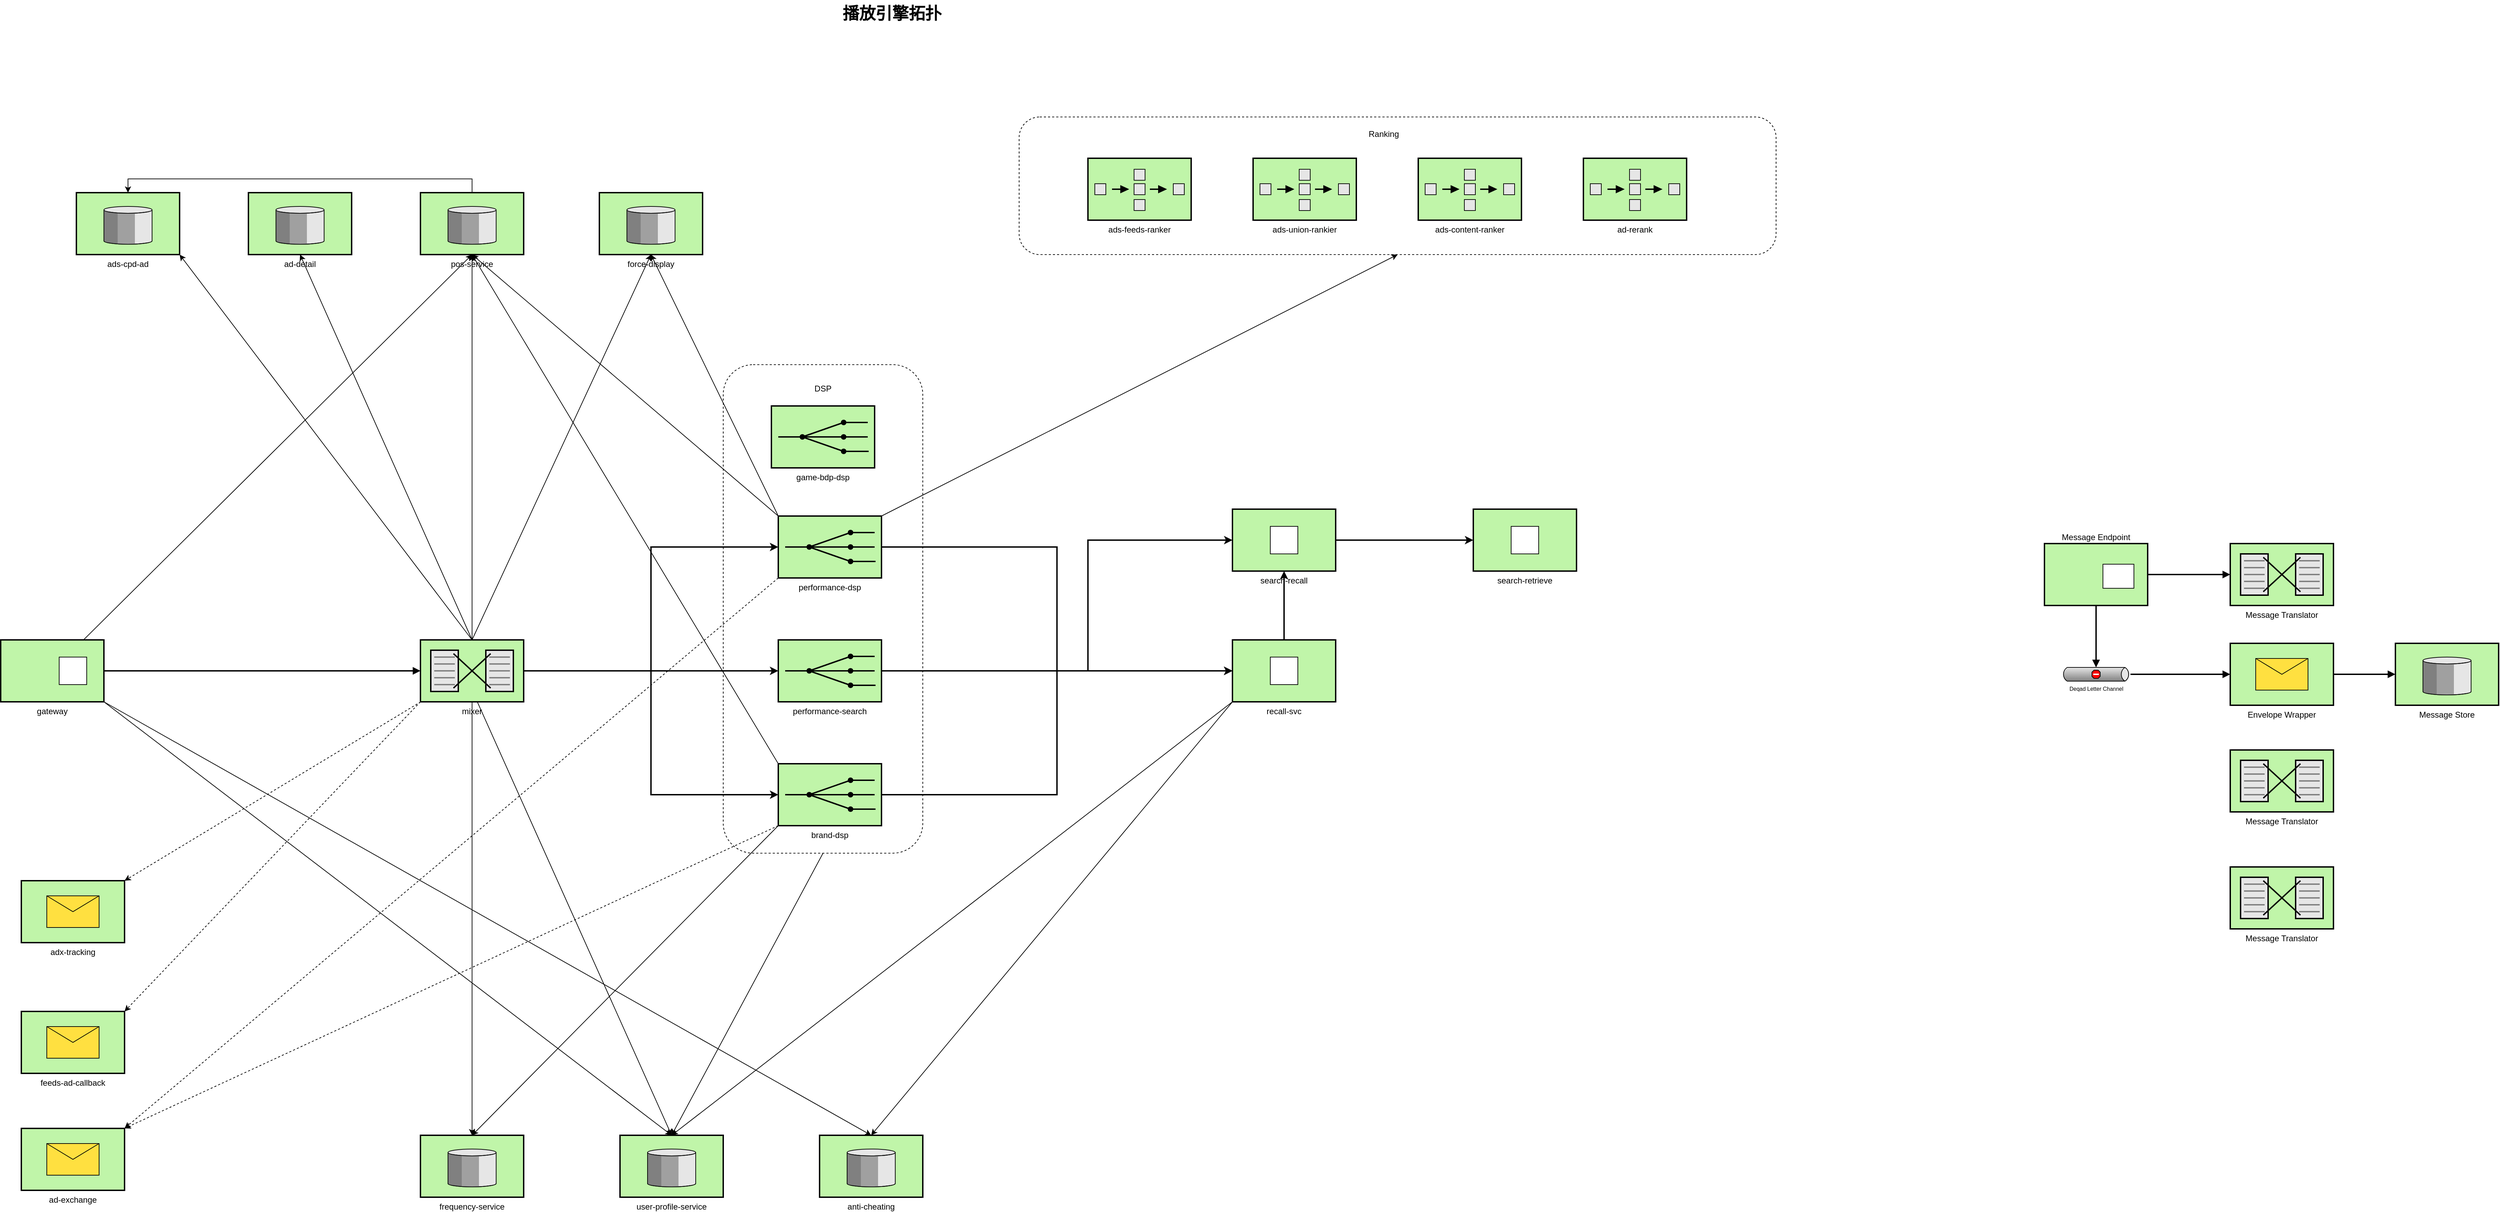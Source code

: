 <mxfile version="16.6.4" type="github">
  <diagram name="Page-1" id="74b105a0-9070-1c63-61bc-23e55f88626e">
    <mxGraphModel dx="3784.5" dy="2328" grid="1" gridSize="10" guides="1" tooltips="1" connect="1" arrows="1" fold="1" page="1" pageScale="1.5" pageWidth="1169" pageHeight="826" background="none" math="0" shadow="0">
      <root>
        <mxCell id="0" style=";html=1;" />
        <mxCell id="1" style=";html=1;" parent="0" />
        <mxCell id="nKiQdfvnDVwP9G7KeXw7-32" style="edgeStyle=none;rounded=0;orthogonalLoop=1;jettySize=auto;html=1;entryX=0.5;entryY=0;entryDx=0;entryDy=0;entryPerimeter=0;strokeWidth=1;exitX=0.5;exitY=1;exitDx=0;exitDy=0;" parent="1" source="nKiQdfvnDVwP9G7KeXw7-30" target="nKiQdfvnDVwP9G7KeXw7-7" edge="1">
          <mxGeometry relative="1" as="geometry" />
        </mxCell>
        <mxCell id="rPr93Jltq8B4I5T2pHwm-5" style="edgeStyle=orthogonalEdgeStyle;rounded=0;orthogonalLoop=1;jettySize=auto;html=1;entryX=0;entryY=0.5;entryDx=0;entryDy=0;exitX=1;exitY=0.5;exitDx=0;exitDy=0;exitPerimeter=0;strokeWidth=2;" edge="1" parent="1" source="nKiQdfvnDVwP9G7KeXw7-15" target="rPr93Jltq8B4I5T2pHwm-1">
          <mxGeometry relative="1" as="geometry">
            <Array as="points">
              <mxPoint x="1170" y="635" />
              <mxPoint x="1170" y="445" />
            </Array>
          </mxGeometry>
        </mxCell>
        <mxCell id="nKiQdfvnDVwP9G7KeXw7-30" value="" style="rounded=1;whiteSpace=wrap;html=1;fillColor=none;dashed=1;" parent="1" vertex="1">
          <mxGeometry x="640" y="190" width="290" height="710" as="geometry" />
        </mxCell>
        <mxCell id="nKiQdfvnDVwP9G7KeXw7-2" style="edgeStyle=orthogonalEdgeStyle;rounded=0;orthogonalLoop=1;jettySize=auto;html=1;entryX=0;entryY=0.5;entryDx=0;entryDy=0;entryPerimeter=0;strokeWidth=2;" parent="1" source="10b056a9c633e61c-1" target="10b056a9c633e61c-2" edge="1">
          <mxGeometry relative="1" as="geometry" />
        </mxCell>
        <mxCell id="nKiQdfvnDVwP9G7KeXw7-3" style="edgeStyle=orthogonalEdgeStyle;rounded=0;orthogonalLoop=1;jettySize=auto;html=1;entryX=0;entryY=0.5;entryDx=0;entryDy=0;entryPerimeter=0;strokeWidth=2;" parent="1" source="10b056a9c633e61c-1" target="nKiQdfvnDVwP9G7KeXw7-1" edge="1">
          <mxGeometry relative="1" as="geometry" />
        </mxCell>
        <mxCell id="nKiQdfvnDVwP9G7KeXw7-12" style="edgeStyle=orthogonalEdgeStyle;rounded=0;orthogonalLoop=1;jettySize=auto;html=1;strokeWidth=1;" parent="1" source="10b056a9c633e61c-1" target="nKiQdfvnDVwP9G7KeXw7-8" edge="1">
          <mxGeometry relative="1" as="geometry" />
        </mxCell>
        <mxCell id="nKiQdfvnDVwP9G7KeXw7-16" style="edgeStyle=orthogonalEdgeStyle;rounded=0;orthogonalLoop=1;jettySize=auto;html=1;entryX=0;entryY=0.5;entryDx=0;entryDy=0;entryPerimeter=0;strokeWidth=2;" parent="1" source="10b056a9c633e61c-1" target="nKiQdfvnDVwP9G7KeXw7-15" edge="1">
          <mxGeometry relative="1" as="geometry" />
        </mxCell>
        <mxCell id="nKiQdfvnDVwP9G7KeXw7-19" style="edgeStyle=none;rounded=0;orthogonalLoop=1;jettySize=auto;html=1;entryX=0.5;entryY=1;entryDx=0;entryDy=0;entryPerimeter=0;strokeWidth=1;exitX=0.5;exitY=0;exitDx=0;exitDy=0;exitPerimeter=0;" parent="1" source="10b056a9c633e61c-1" target="nKiQdfvnDVwP9G7KeXw7-17" edge="1">
          <mxGeometry relative="1" as="geometry" />
        </mxCell>
        <mxCell id="nKiQdfvnDVwP9G7KeXw7-21" style="edgeStyle=none;rounded=0;orthogonalLoop=1;jettySize=auto;html=1;entryX=0.5;entryY=0;entryDx=0;entryDy=0;entryPerimeter=0;strokeWidth=1;exitX=0.5;exitY=1;exitDx=0;exitDy=0;exitPerimeter=0;" parent="1" source="10b056a9c633e61c-1" target="nKiQdfvnDVwP9G7KeXw7-6" edge="1">
          <mxGeometry relative="1" as="geometry" />
        </mxCell>
        <mxCell id="nKiQdfvnDVwP9G7KeXw7-33" style="edgeStyle=none;rounded=0;orthogonalLoop=1;jettySize=auto;html=1;entryX=0.5;entryY=0;entryDx=0;entryDy=0;entryPerimeter=0;strokeWidth=1;exitX=0.552;exitY=1.005;exitDx=0;exitDy=0;exitPerimeter=0;" parent="1" source="10b056a9c633e61c-1" target="nKiQdfvnDVwP9G7KeXw7-7" edge="1">
          <mxGeometry relative="1" as="geometry" />
        </mxCell>
        <mxCell id="nKiQdfvnDVwP9G7KeXw7-36" style="edgeStyle=none;rounded=0;orthogonalLoop=1;jettySize=auto;html=1;entryX=0.5;entryY=1;entryDx=0;entryDy=0;entryPerimeter=0;strokeWidth=1;exitX=0.5;exitY=0;exitDx=0;exitDy=0;exitPerimeter=0;" parent="1" source="10b056a9c633e61c-1" target="nKiQdfvnDVwP9G7KeXw7-5" edge="1">
          <mxGeometry relative="1" as="geometry" />
        </mxCell>
        <mxCell id="rPr93Jltq8B4I5T2pHwm-10" style="rounded=0;orthogonalLoop=1;jettySize=auto;html=1;entryX=1;entryY=1;entryDx=0;entryDy=0;entryPerimeter=0;strokeWidth=1;exitX=0.5;exitY=0;exitDx=0;exitDy=0;exitPerimeter=0;" edge="1" parent="1" source="10b056a9c633e61c-1" target="rPr93Jltq8B4I5T2pHwm-8">
          <mxGeometry relative="1" as="geometry" />
        </mxCell>
        <mxCell id="rPr93Jltq8B4I5T2pHwm-22" style="edgeStyle=none;rounded=0;orthogonalLoop=1;jettySize=auto;html=1;entryX=1;entryY=0;entryDx=0;entryDy=0;entryPerimeter=0;strokeWidth=1;exitX=0;exitY=1;exitDx=0;exitDy=0;exitPerimeter=0;dashed=1;" edge="1" parent="1" source="10b056a9c633e61c-1" target="rPr93Jltq8B4I5T2pHwm-21">
          <mxGeometry relative="1" as="geometry" />
        </mxCell>
        <mxCell id="rPr93Jltq8B4I5T2pHwm-24" style="edgeStyle=none;rounded=0;orthogonalLoop=1;jettySize=auto;html=1;entryX=1;entryY=0;entryDx=0;entryDy=0;entryPerimeter=0;strokeWidth=1;dashed=1;" edge="1" parent="1" source="10b056a9c633e61c-1" target="rPr93Jltq8B4I5T2pHwm-23">
          <mxGeometry relative="1" as="geometry" />
        </mxCell>
        <mxCell id="10b056a9c633e61c-1" value="mixer" style="strokeWidth=2;dashed=0;align=center;fontSize=12;shape=mxgraph.eip.message_translator;fillColor=#c0f5a9;verticalLabelPosition=bottom;verticalAlign=top;" parent="1" vertex="1">
          <mxGeometry x="200" y="590" width="150" height="90" as="geometry" />
        </mxCell>
        <mxCell id="nKiQdfvnDVwP9G7KeXw7-13" style="rounded=0;orthogonalLoop=1;jettySize=auto;html=1;entryX=0.5;entryY=1;entryDx=0;entryDy=0;entryPerimeter=0;strokeWidth=1;exitX=0;exitY=0;exitDx=0;exitDy=0;exitPerimeter=0;" parent="1" source="10b056a9c633e61c-2" target="nKiQdfvnDVwP9G7KeXw7-8" edge="1">
          <mxGeometry relative="1" as="geometry" />
        </mxCell>
        <mxCell id="nKiQdfvnDVwP9G7KeXw7-18" style="rounded=0;orthogonalLoop=1;jettySize=auto;html=1;strokeWidth=1;exitX=0;exitY=0;exitDx=0;exitDy=0;exitPerimeter=0;entryX=0.5;entryY=1;entryDx=0;entryDy=0;entryPerimeter=0;" parent="1" source="10b056a9c633e61c-2" target="nKiQdfvnDVwP9G7KeXw7-17" edge="1">
          <mxGeometry relative="1" as="geometry" />
        </mxCell>
        <mxCell id="nKiQdfvnDVwP9G7KeXw7-27" style="edgeStyle=orthogonalEdgeStyle;rounded=0;orthogonalLoop=1;jettySize=auto;html=1;entryX=0;entryY=0.5;entryDx=0;entryDy=0;strokeWidth=2;" parent="1" source="10b056a9c633e61c-2" target="10b056a9c633e61c-8" edge="1">
          <mxGeometry relative="1" as="geometry" />
        </mxCell>
        <mxCell id="rPr93Jltq8B4I5T2pHwm-15" style="edgeStyle=none;rounded=0;orthogonalLoop=1;jettySize=auto;html=1;strokeWidth=1;exitX=0;exitY=1;exitDx=0;exitDy=0;exitPerimeter=0;entryX=1;entryY=0;entryDx=0;entryDy=0;entryPerimeter=0;dashed=1;" edge="1" parent="1" source="10b056a9c633e61c-2" target="rPr93Jltq8B4I5T2pHwm-14">
          <mxGeometry relative="1" as="geometry" />
        </mxCell>
        <mxCell id="rPr93Jltq8B4I5T2pHwm-19" style="edgeStyle=none;rounded=0;orthogonalLoop=1;jettySize=auto;html=1;entryX=0.5;entryY=1;entryDx=0;entryDy=0;strokeWidth=1;exitX=1;exitY=0;exitDx=0;exitDy=0;exitPerimeter=0;" edge="1" parent="1" source="10b056a9c633e61c-2" target="rPr93Jltq8B4I5T2pHwm-17">
          <mxGeometry relative="1" as="geometry" />
        </mxCell>
        <mxCell id="10b056a9c633e61c-2" value="performance-dsp" style="strokeWidth=2;dashed=0;align=center;fontSize=12;fillColor=#c0f5a9;verticalLabelPosition=bottom;verticalAlign=top;shape=mxgraph.eip.recipient_list;" parent="1" vertex="1">
          <mxGeometry x="720" y="410" width="150" height="90" as="geometry" />
        </mxCell>
        <mxCell id="10b056a9c633e61c-17" style="edgeStyle=orthogonalEdgeStyle;rounded=0;html=1;endArrow=block;endFill=1;jettySize=auto;orthogonalLoop=1;strokeWidth=2;startArrow=none;startFill=0;" parent="1" source="10b056a9c633e61c-4" target="10b056a9c633e61c-1" edge="1">
          <mxGeometry relative="1" as="geometry" />
        </mxCell>
        <mxCell id="nKiQdfvnDVwP9G7KeXw7-10" style="rounded=0;orthogonalLoop=1;jettySize=auto;html=1;entryX=0.5;entryY=1;entryDx=0;entryDy=0;entryPerimeter=0;strokeWidth=1;" parent="1" source="10b056a9c633e61c-4" target="nKiQdfvnDVwP9G7KeXw7-8" edge="1">
          <mxGeometry relative="1" as="geometry" />
        </mxCell>
        <mxCell id="nKiQdfvnDVwP9G7KeXw7-24" style="edgeStyle=none;rounded=0;orthogonalLoop=1;jettySize=auto;html=1;entryX=0.5;entryY=0;entryDx=0;entryDy=0;entryPerimeter=0;strokeWidth=1;exitX=1;exitY=1;exitDx=0;exitDy=0;" parent="1" source="10b056a9c633e61c-4" target="nKiQdfvnDVwP9G7KeXw7-22" edge="1">
          <mxGeometry relative="1" as="geometry" />
        </mxCell>
        <mxCell id="nKiQdfvnDVwP9G7KeXw7-34" style="edgeStyle=none;rounded=0;orthogonalLoop=1;jettySize=auto;html=1;entryX=0.5;entryY=0;entryDx=0;entryDy=0;entryPerimeter=0;strokeWidth=1;exitX=1;exitY=1;exitDx=0;exitDy=0;" parent="1" source="10b056a9c633e61c-4" target="nKiQdfvnDVwP9G7KeXw7-7" edge="1">
          <mxGeometry relative="1" as="geometry" />
        </mxCell>
        <mxCell id="10b056a9c633e61c-4" value="gateway" style="strokeWidth=2;dashed=0;align=center;fontSize=12;shape=rect;verticalLabelPosition=bottom;verticalAlign=top;fillColor=#c0f5a9" parent="1" vertex="1">
          <mxGeometry x="-410" y="590" width="150" height="90" as="geometry" />
        </mxCell>
        <mxCell id="10b056a9c633e61c-5" value="" style="strokeWidth=1;dashed=0;align=center;fontSize=8;shape=rect;fillColor=#ffffff;strokeColor=#000000;" parent="10b056a9c633e61c-4" vertex="1">
          <mxGeometry x="85" y="25" width="40" height="40" as="geometry" />
        </mxCell>
        <mxCell id="10b056a9c633e61c-22" style="edgeStyle=orthogonalEdgeStyle;rounded=0;html=1;endArrow=block;endFill=1;jettySize=auto;orthogonalLoop=1;strokeWidth=2;startArrow=none;startFill=0;" parent="1" source="10b056a9c633e61c-6" target="10b056a9c633e61c-10" edge="1">
          <mxGeometry relative="1" as="geometry" />
        </mxCell>
        <mxCell id="10b056a9c633e61c-25" style="edgeStyle=orthogonalEdgeStyle;rounded=0;html=1;endArrow=block;endFill=1;jettySize=auto;orthogonalLoop=1;strokeWidth=2;startArrow=none;startFill=0;" parent="1" source="10b056a9c633e61c-6" target="10b056a9c633e61c-12" edge="1">
          <mxGeometry relative="1" as="geometry" />
        </mxCell>
        <mxCell id="10b056a9c633e61c-6" value="Message Endpoint" style="strokeWidth=2;dashed=0;align=center;fontSize=12;shape=rect;verticalLabelPosition=top;verticalAlign=bottom;fillColor=#c0f5a9;labelPosition=center;" parent="1" vertex="1">
          <mxGeometry x="2560" y="450" width="150" height="90" as="geometry" />
        </mxCell>
        <mxCell id="10b056a9c633e61c-7" value="" style="strokeWidth=1;dashed=0;align=center;fontSize=8;shape=rect;fillColor=#ffffff;strokeColor=#000000;" parent="10b056a9c633e61c-6" vertex="1">
          <mxGeometry x="85" y="30" width="45" height="35" as="geometry" />
        </mxCell>
        <mxCell id="nKiQdfvnDVwP9G7KeXw7-23" style="edgeStyle=none;rounded=0;orthogonalLoop=1;jettySize=auto;html=1;entryX=0.5;entryY=0;entryDx=0;entryDy=0;entryPerimeter=0;strokeWidth=1;exitX=0;exitY=1;exitDx=0;exitDy=0;" parent="1" source="10b056a9c633e61c-8" target="nKiQdfvnDVwP9G7KeXw7-22" edge="1">
          <mxGeometry relative="1" as="geometry" />
        </mxCell>
        <mxCell id="nKiQdfvnDVwP9G7KeXw7-35" style="edgeStyle=none;rounded=0;orthogonalLoop=1;jettySize=auto;html=1;entryX=0.5;entryY=0;entryDx=0;entryDy=0;entryPerimeter=0;strokeWidth=1;exitX=0;exitY=1;exitDx=0;exitDy=0;" parent="1" source="10b056a9c633e61c-8" target="nKiQdfvnDVwP9G7KeXw7-7" edge="1">
          <mxGeometry relative="1" as="geometry" />
        </mxCell>
        <mxCell id="rPr93Jltq8B4I5T2pHwm-6" style="edgeStyle=orthogonalEdgeStyle;rounded=0;orthogonalLoop=1;jettySize=auto;html=1;entryX=0.5;entryY=1;entryDx=0;entryDy=0;strokeWidth=2;" edge="1" parent="1" source="10b056a9c633e61c-8" target="rPr93Jltq8B4I5T2pHwm-1">
          <mxGeometry relative="1" as="geometry" />
        </mxCell>
        <mxCell id="10b056a9c633e61c-8" value="recall-svc" style="strokeWidth=2;dashed=0;align=center;fontSize=12;shape=rect;verticalLabelPosition=bottom;verticalAlign=top;fillColor=#c0f5a9" parent="1" vertex="1">
          <mxGeometry x="1380" y="590" width="150" height="90" as="geometry" />
        </mxCell>
        <mxCell id="10b056a9c633e61c-9" value="" style="strokeWidth=1;dashed=0;align=center;fontSize=8;shape=rect" parent="10b056a9c633e61c-8" vertex="1">
          <mxGeometry x="55" y="25" width="40" height="40" as="geometry" />
        </mxCell>
        <mxCell id="10b056a9c633e61c-10" value="Message Translator" style="strokeWidth=2;dashed=0;align=center;fontSize=12;shape=mxgraph.eip.message_translator;fillColor=#c0f5a9;verticalLabelPosition=bottom;verticalAlign=top;" parent="1" vertex="1">
          <mxGeometry x="2830" y="450" width="150" height="90" as="geometry" />
        </mxCell>
        <mxCell id="10b056a9c633e61c-11" value="Message Translator" style="strokeWidth=2;dashed=0;align=center;fontSize=12;shape=mxgraph.eip.message_translator;fillColor=#c0f5a9;verticalLabelPosition=bottom;verticalAlign=top;" parent="1" vertex="1">
          <mxGeometry x="2830" y="750" width="150" height="90" as="geometry" />
        </mxCell>
        <mxCell id="10b056a9c633e61c-26" style="edgeStyle=orthogonalEdgeStyle;rounded=0;html=1;endArrow=block;endFill=1;jettySize=auto;orthogonalLoop=1;strokeWidth=2;startArrow=none;startFill=0;" parent="1" source="10b056a9c633e61c-12" target="10b056a9c633e61c-13" edge="1">
          <mxGeometry relative="1" as="geometry" />
        </mxCell>
        <mxCell id="10b056a9c633e61c-12" value="Deqad Letter Channel" style="strokeWidth=1;dashed=0;align=center;html=1;fontSize=8;shape=mxgraph.eip.deadLetterChannel;verticalLabelPosition=bottom;labelBackgroundColor=#ffffff;verticalAlign=top;" parent="1" vertex="1">
          <mxGeometry x="2585" y="630" width="100" height="20" as="geometry" />
        </mxCell>
        <mxCell id="10b056a9c633e61c-27" style="edgeStyle=orthogonalEdgeStyle;rounded=0;html=1;endArrow=block;endFill=1;jettySize=auto;orthogonalLoop=1;strokeWidth=2;startArrow=none;startFill=0;" parent="1" source="10b056a9c633e61c-13" target="10b056a9c633e61c-15" edge="1">
          <mxGeometry relative="1" as="geometry" />
        </mxCell>
        <mxCell id="10b056a9c633e61c-13" value="Envelope Wrapper" style="strokeWidth=2;dashed=0;align=center;fontSize=12;fillColor=#c0f5a9;verticalLabelPosition=bottom;verticalAlign=top;shape=mxgraph.eip.envelope_wrapper;" parent="1" vertex="1">
          <mxGeometry x="2830" y="595" width="150" height="90" as="geometry" />
        </mxCell>
        <mxCell id="10b056a9c633e61c-14" value="ads-feeds-ranker" style="strokeWidth=2;dashed=0;align=center;fontSize=12;fillColor=#c0f5a9;verticalLabelPosition=bottom;verticalAlign=top;shape=mxgraph.eip.composed_message_processor;" parent="1" vertex="1">
          <mxGeometry x="1170" y="-110" width="150" height="90" as="geometry" />
        </mxCell>
        <mxCell id="10b056a9c633e61c-15" value="Message Store" style="strokeWidth=2;dashed=0;align=center;fontSize=12;verticalLabelPosition=bottom;verticalAlign=top;shape=mxgraph.eip.message_store;fillColor=#c0f5a9" parent="1" vertex="1">
          <mxGeometry x="3070" y="595" width="150" height="90" as="geometry" />
        </mxCell>
        <mxCell id="10b056a9c633e61c-16" value="Message Translator" style="strokeWidth=2;dashed=0;align=center;fontSize=12;shape=mxgraph.eip.message_translator;fillColor=#c0f5a9;verticalLabelPosition=bottom;verticalAlign=top;" parent="1" vertex="1">
          <mxGeometry x="2830" y="920" width="150" height="90" as="geometry" />
        </mxCell>
        <mxCell id="10b056a9c633e61c-30" value="播放引擎拓扑" style="text;strokeColor=none;fillColor=none;html=1;fontSize=24;fontStyle=1;verticalAlign=middle;align=center;" parent="1" vertex="1">
          <mxGeometry x="90" y="-340" width="1590" height="40" as="geometry" />
        </mxCell>
        <mxCell id="nKiQdfvnDVwP9G7KeXw7-20" style="edgeStyle=none;rounded=0;orthogonalLoop=1;jettySize=auto;html=1;entryX=0.5;entryY=0;entryDx=0;entryDy=0;entryPerimeter=0;strokeWidth=1;exitX=0;exitY=1;exitDx=0;exitDy=0;exitPerimeter=0;" parent="1" source="nKiQdfvnDVwP9G7KeXw7-1" target="nKiQdfvnDVwP9G7KeXw7-6" edge="1">
          <mxGeometry relative="1" as="geometry" />
        </mxCell>
        <mxCell id="nKiQdfvnDVwP9G7KeXw7-26" style="edgeStyle=orthogonalEdgeStyle;rounded=0;orthogonalLoop=1;jettySize=auto;html=1;entryX=0;entryY=0.5;entryDx=0;entryDy=0;strokeWidth=2;" parent="1" source="nKiQdfvnDVwP9G7KeXw7-1" target="10b056a9c633e61c-8" edge="1">
          <mxGeometry relative="1" as="geometry" />
        </mxCell>
        <mxCell id="nKiQdfvnDVwP9G7KeXw7-38" style="edgeStyle=none;rounded=0;orthogonalLoop=1;jettySize=auto;html=1;entryX=0.5;entryY=1;entryDx=0;entryDy=0;entryPerimeter=0;strokeWidth=1;exitX=0;exitY=0;exitDx=0;exitDy=0;exitPerimeter=0;" parent="1" source="nKiQdfvnDVwP9G7KeXw7-1" target="nKiQdfvnDVwP9G7KeXw7-8" edge="1">
          <mxGeometry relative="1" as="geometry" />
        </mxCell>
        <mxCell id="rPr93Jltq8B4I5T2pHwm-16" style="edgeStyle=none;rounded=0;orthogonalLoop=1;jettySize=auto;html=1;strokeWidth=1;exitX=0;exitY=1;exitDx=0;exitDy=0;exitPerimeter=0;entryX=1;entryY=0;entryDx=0;entryDy=0;entryPerimeter=0;dashed=1;" edge="1" parent="1" source="nKiQdfvnDVwP9G7KeXw7-1" target="rPr93Jltq8B4I5T2pHwm-14">
          <mxGeometry relative="1" as="geometry">
            <mxPoint x="-260" y="1170" as="targetPoint" />
          </mxGeometry>
        </mxCell>
        <mxCell id="nKiQdfvnDVwP9G7KeXw7-1" value="brand-dsp" style="strokeWidth=2;dashed=0;align=center;fontSize=12;fillColor=#c0f5a9;verticalLabelPosition=bottom;verticalAlign=top;shape=mxgraph.eip.recipient_list;" parent="1" vertex="1">
          <mxGeometry x="720" y="770" width="150" height="90" as="geometry" />
        </mxCell>
        <mxCell id="nKiQdfvnDVwP9G7KeXw7-5" value="ad-detail" style="strokeWidth=2;dashed=0;align=center;fontSize=12;verticalLabelPosition=bottom;verticalAlign=top;shape=mxgraph.eip.message_store;fillColor=#c0f5a9" parent="1" vertex="1">
          <mxGeometry x="-50" y="-60" width="150" height="90" as="geometry" />
        </mxCell>
        <mxCell id="nKiQdfvnDVwP9G7KeXw7-6" value="frequency-service" style="strokeWidth=2;dashed=0;align=center;fontSize=12;verticalLabelPosition=bottom;verticalAlign=top;shape=mxgraph.eip.message_store;fillColor=#c0f5a9" parent="1" vertex="1">
          <mxGeometry x="200" y="1310" width="150" height="90" as="geometry" />
        </mxCell>
        <mxCell id="nKiQdfvnDVwP9G7KeXw7-7" value="user-profile-service" style="strokeWidth=2;dashed=0;align=center;fontSize=12;verticalLabelPosition=bottom;verticalAlign=top;shape=mxgraph.eip.message_store;fillColor=#c0f5a9" parent="1" vertex="1">
          <mxGeometry x="490" y="1310" width="150" height="90" as="geometry" />
        </mxCell>
        <mxCell id="rPr93Jltq8B4I5T2pHwm-9" style="edgeStyle=orthogonalEdgeStyle;rounded=0;orthogonalLoop=1;jettySize=auto;html=1;entryX=0.5;entryY=0;entryDx=0;entryDy=0;entryPerimeter=0;strokeWidth=1;exitX=0.5;exitY=0;exitDx=0;exitDy=0;exitPerimeter=0;" edge="1" parent="1" source="nKiQdfvnDVwP9G7KeXw7-8" target="rPr93Jltq8B4I5T2pHwm-8">
          <mxGeometry relative="1" as="geometry" />
        </mxCell>
        <mxCell id="nKiQdfvnDVwP9G7KeXw7-8" value="pos-service" style="strokeWidth=2;dashed=0;align=center;fontSize=12;verticalLabelPosition=bottom;verticalAlign=top;shape=mxgraph.eip.message_store;fillColor=#c0f5a9" parent="1" vertex="1">
          <mxGeometry x="200" y="-60" width="150" height="90" as="geometry" />
        </mxCell>
        <mxCell id="nKiQdfvnDVwP9G7KeXw7-25" style="edgeStyle=orthogonalEdgeStyle;rounded=0;orthogonalLoop=1;jettySize=auto;html=1;entryX=0;entryY=0.5;entryDx=0;entryDy=0;strokeWidth=2;" parent="1" source="nKiQdfvnDVwP9G7KeXw7-15" target="10b056a9c633e61c-8" edge="1">
          <mxGeometry relative="1" as="geometry" />
        </mxCell>
        <mxCell id="nKiQdfvnDVwP9G7KeXw7-15" value="performance-search" style="strokeWidth=2;dashed=0;align=center;fontSize=12;fillColor=#c0f5a9;verticalLabelPosition=bottom;verticalAlign=top;shape=mxgraph.eip.recipient_list;" parent="1" vertex="1">
          <mxGeometry x="720" y="590" width="150" height="90" as="geometry" />
        </mxCell>
        <mxCell id="nKiQdfvnDVwP9G7KeXw7-17" value="force-display" style="strokeWidth=2;dashed=0;align=center;fontSize=12;verticalLabelPosition=bottom;verticalAlign=top;shape=mxgraph.eip.message_store;fillColor=#c0f5a9" parent="1" vertex="1">
          <mxGeometry x="460" y="-60" width="150" height="90" as="geometry" />
        </mxCell>
        <mxCell id="nKiQdfvnDVwP9G7KeXw7-22" value="anti-cheating" style="strokeWidth=2;dashed=0;align=center;fontSize=12;verticalLabelPosition=bottom;verticalAlign=top;shape=mxgraph.eip.message_store;fillColor=#c0f5a9" parent="1" vertex="1">
          <mxGeometry x="780" y="1310" width="150" height="90" as="geometry" />
        </mxCell>
        <mxCell id="nKiQdfvnDVwP9G7KeXw7-31" value="DSP" style="text;html=1;strokeColor=none;fillColor=none;align=center;verticalAlign=middle;whiteSpace=wrap;rounded=0;dashed=1;" parent="1" vertex="1">
          <mxGeometry x="755" y="210" width="60" height="30" as="geometry" />
        </mxCell>
        <mxCell id="rPr93Jltq8B4I5T2pHwm-7" style="edgeStyle=orthogonalEdgeStyle;rounded=0;orthogonalLoop=1;jettySize=auto;html=1;entryX=0;entryY=0.5;entryDx=0;entryDy=0;strokeWidth=2;" edge="1" parent="1" source="rPr93Jltq8B4I5T2pHwm-1" target="rPr93Jltq8B4I5T2pHwm-3">
          <mxGeometry relative="1" as="geometry" />
        </mxCell>
        <mxCell id="rPr93Jltq8B4I5T2pHwm-1" value="search-recall" style="strokeWidth=2;dashed=0;align=center;fontSize=12;shape=rect;verticalLabelPosition=bottom;verticalAlign=top;fillColor=#c0f5a9" vertex="1" parent="1">
          <mxGeometry x="1380" y="400" width="150" height="90" as="geometry" />
        </mxCell>
        <mxCell id="rPr93Jltq8B4I5T2pHwm-2" value="" style="strokeWidth=1;dashed=0;align=center;fontSize=8;shape=rect" vertex="1" parent="rPr93Jltq8B4I5T2pHwm-1">
          <mxGeometry x="55" y="25" width="40" height="40" as="geometry" />
        </mxCell>
        <mxCell id="rPr93Jltq8B4I5T2pHwm-3" value="search-retrieve" style="strokeWidth=2;dashed=0;align=center;fontSize=12;shape=rect;verticalLabelPosition=bottom;verticalAlign=top;fillColor=#c0f5a9" vertex="1" parent="1">
          <mxGeometry x="1730" y="400" width="150" height="90" as="geometry" />
        </mxCell>
        <mxCell id="rPr93Jltq8B4I5T2pHwm-4" value="" style="strokeWidth=1;dashed=0;align=center;fontSize=8;shape=rect" vertex="1" parent="rPr93Jltq8B4I5T2pHwm-3">
          <mxGeometry x="55" y="25" width="40" height="40" as="geometry" />
        </mxCell>
        <mxCell id="rPr93Jltq8B4I5T2pHwm-8" value="ads-cpd-ad" style="strokeWidth=2;dashed=0;align=center;fontSize=12;verticalLabelPosition=bottom;verticalAlign=top;shape=mxgraph.eip.message_store;fillColor=#c0f5a9" vertex="1" parent="1">
          <mxGeometry x="-300" y="-60" width="150" height="90" as="geometry" />
        </mxCell>
        <mxCell id="rPr93Jltq8B4I5T2pHwm-11" value="ads-union-rankier" style="strokeWidth=2;dashed=0;align=center;fontSize=12;fillColor=#c0f5a9;verticalLabelPosition=bottom;verticalAlign=top;shape=mxgraph.eip.composed_message_processor;" vertex="1" parent="1">
          <mxGeometry x="1410" y="-110" width="150" height="90" as="geometry" />
        </mxCell>
        <mxCell id="rPr93Jltq8B4I5T2pHwm-12" value="ads-content-ranker" style="strokeWidth=2;dashed=0;align=center;fontSize=12;fillColor=#c0f5a9;verticalLabelPosition=bottom;verticalAlign=top;shape=mxgraph.eip.composed_message_processor;" vertex="1" parent="1">
          <mxGeometry x="1650" y="-110" width="150" height="90" as="geometry" />
        </mxCell>
        <mxCell id="rPr93Jltq8B4I5T2pHwm-13" value="ad-rerank" style="strokeWidth=2;dashed=0;align=center;fontSize=12;fillColor=#c0f5a9;verticalLabelPosition=bottom;verticalAlign=top;shape=mxgraph.eip.composed_message_processor;" vertex="1" parent="1">
          <mxGeometry x="1890" y="-110" width="150" height="90" as="geometry" />
        </mxCell>
        <mxCell id="rPr93Jltq8B4I5T2pHwm-14" value="ad-exchange" style="strokeWidth=2;dashed=0;align=center;fontSize=12;fillColor=#c0f5a9;verticalLabelPosition=bottom;verticalAlign=top;shape=mxgraph.eip.envelope_wrapper;" vertex="1" parent="1">
          <mxGeometry x="-380" y="1300" width="150" height="90" as="geometry" />
        </mxCell>
        <mxCell id="rPr93Jltq8B4I5T2pHwm-17" value="" style="rounded=1;whiteSpace=wrap;html=1;fillColor=none;dashed=1;" vertex="1" parent="1">
          <mxGeometry x="1070" y="-170" width="1100" height="200" as="geometry" />
        </mxCell>
        <mxCell id="rPr93Jltq8B4I5T2pHwm-18" value="Ranking" style="text;html=1;strokeColor=none;fillColor=none;align=center;verticalAlign=middle;whiteSpace=wrap;rounded=0;dashed=1;" vertex="1" parent="1">
          <mxGeometry x="1570" y="-160" width="60" height="30" as="geometry" />
        </mxCell>
        <mxCell id="rPr93Jltq8B4I5T2pHwm-21" value="feeds-ad-callback" style="strokeWidth=2;dashed=0;align=center;fontSize=12;fillColor=#c0f5a9;verticalLabelPosition=bottom;verticalAlign=top;shape=mxgraph.eip.envelope_wrapper;" vertex="1" parent="1">
          <mxGeometry x="-380" y="1130" width="150" height="90" as="geometry" />
        </mxCell>
        <mxCell id="rPr93Jltq8B4I5T2pHwm-23" value="adx-tracking" style="strokeWidth=2;dashed=0;align=center;fontSize=12;fillColor=#c0f5a9;verticalLabelPosition=bottom;verticalAlign=top;shape=mxgraph.eip.envelope_wrapper;" vertex="1" parent="1">
          <mxGeometry x="-380" y="940" width="150" height="90" as="geometry" />
        </mxCell>
        <mxCell id="rPr93Jltq8B4I5T2pHwm-27" value="game-bdp-dsp" style="strokeWidth=2;dashed=0;align=center;fontSize=12;fillColor=#c0f5a9;verticalLabelPosition=bottom;verticalAlign=top;shape=mxgraph.eip.recipient_list;" vertex="1" parent="1">
          <mxGeometry x="710" y="250" width="150" height="90" as="geometry" />
        </mxCell>
      </root>
    </mxGraphModel>
  </diagram>
</mxfile>
